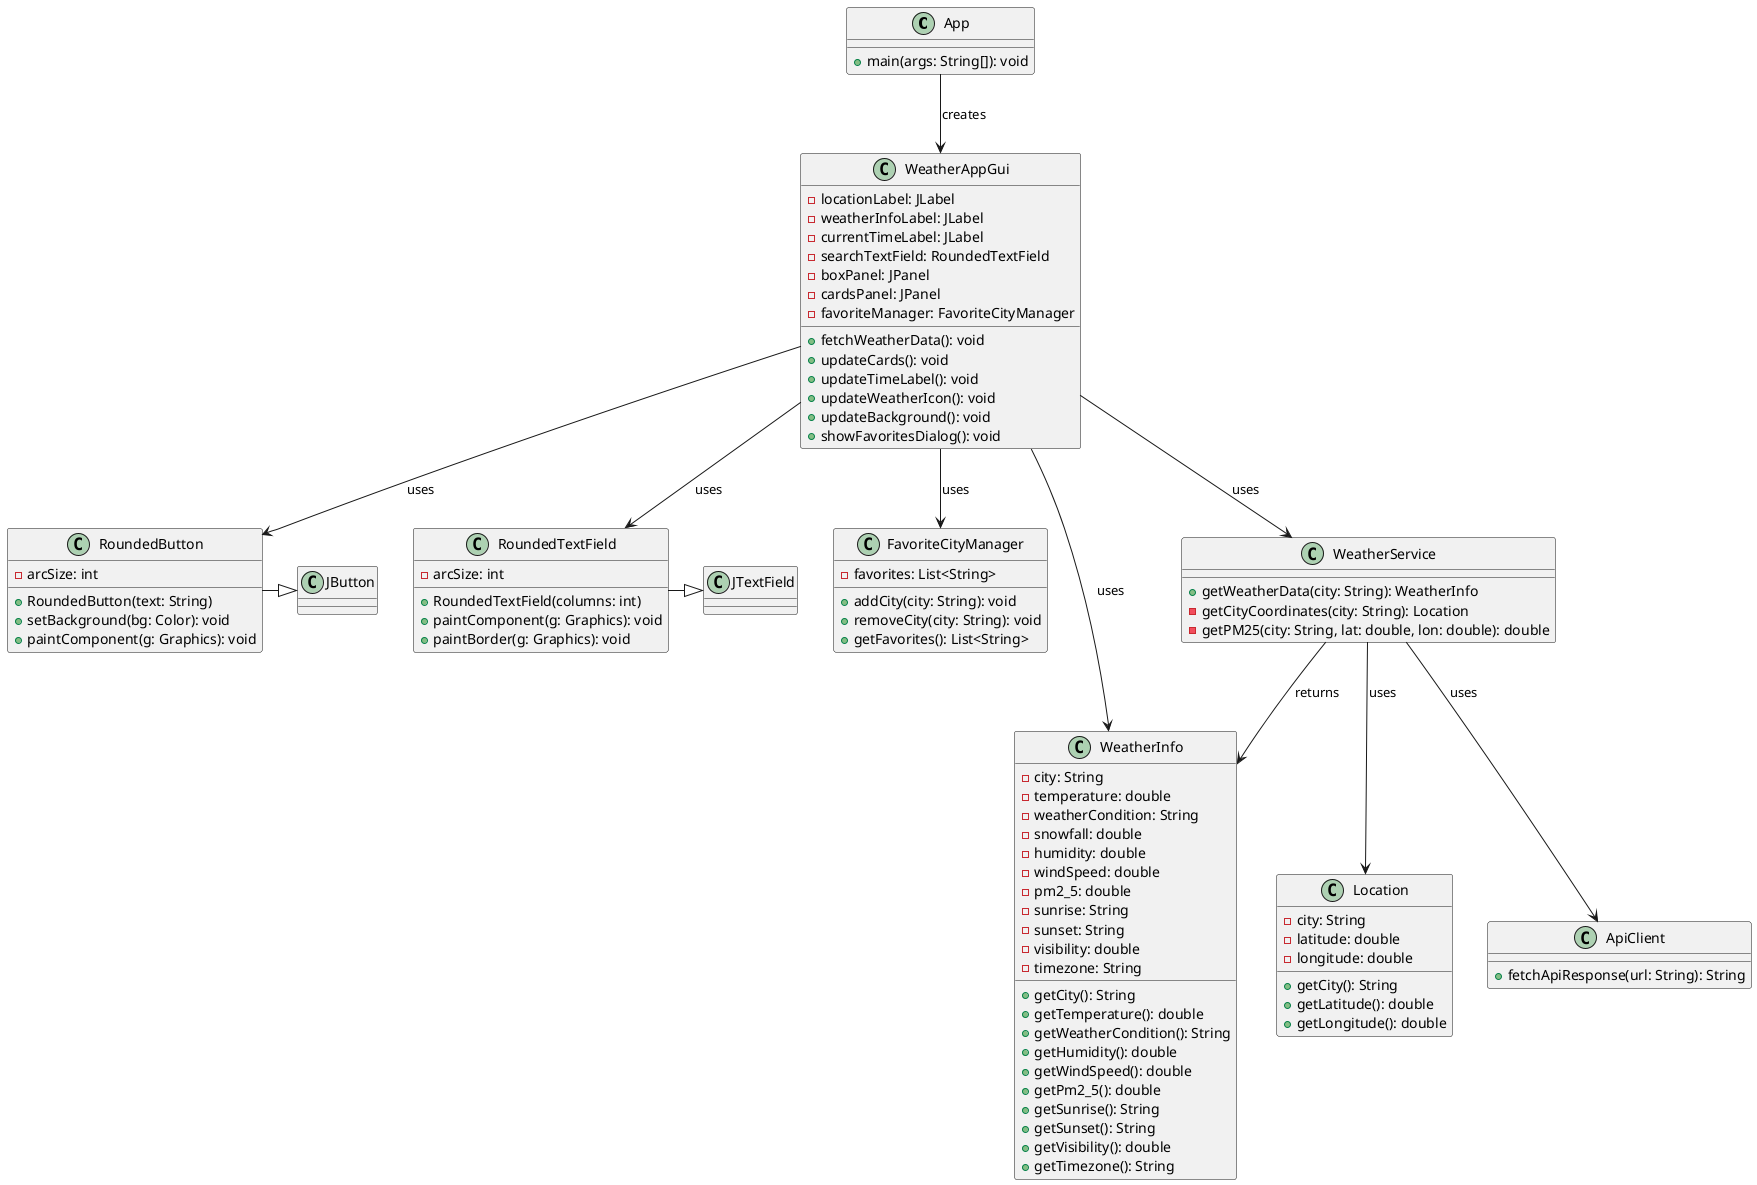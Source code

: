 @startuml

class App {
    + main(args: String[]): void
}

class WeatherAppGui {
    - locationLabel: JLabel
    - weatherInfoLabel: JLabel
    - currentTimeLabel: JLabel
    - searchTextField: RoundedTextField
    - boxPanel: JPanel
    - cardsPanel: JPanel
    - favoriteManager: FavoriteCityManager
    + fetchWeatherData(): void
    + updateCards(): void
    + updateTimeLabel(): void
    + updateWeatherIcon(): void
    + updateBackground(): void
    + showFavoritesDialog(): void
}

class RoundedButton {
    - arcSize: int
    + RoundedButton(text: String)
    + setBackground(bg: Color): void
    + paintComponent(g: Graphics): void
}

class RoundedTextField {
    - arcSize: int
    + RoundedTextField(columns: int)
    + paintComponent(g: Graphics): void
    + paintBorder(g: Graphics): void
}

class FavoriteCityManager {
    - favorites: List<String>
    + addCity(city: String): void
    + removeCity(city: String): void
    + getFavorites(): List<String>
}

class WeatherService {
    + getWeatherData(city: String): WeatherInfo
    - getCityCoordinates(city: String): Location
    - getPM25(city: String, lat: double, lon: double): double
}

class ApiClient {
    + fetchApiResponse(url: String): String
}

class WeatherInfo {
    - city: String
    - temperature: double
    - weatherCondition: String
    - snowfall: double
    - humidity: double
    - windSpeed: double
    - pm2_5: double
    - sunrise: String
    - sunset: String
    - visibility: double
    - timezone: String
    + getCity(): String
    + getTemperature(): double
    + getWeatherCondition(): String
    + getHumidity(): double
    + getWindSpeed(): double
    + getPm2_5(): double
    + getSunrise(): String
    + getSunset(): String
    + getVisibility(): double
    + getTimezone(): String
}

class Location {
    - city: String
    - latitude: double
    - longitude: double
    + getCity(): String
    + getLatitude(): double
    + getLongitude(): double
}

' Inheritance
RoundedButton -|> JButton
RoundedTextField -|> JTextField

' Relationships
App --> WeatherAppGui : creates
WeatherAppGui --> WeatherService : uses
WeatherAppGui --> FavoriteCityManager : uses
WeatherAppGui --> WeatherInfo : uses
WeatherAppGui --> RoundedButton : uses
WeatherAppGui --> RoundedTextField : uses
WeatherService --> ApiClient : uses
WeatherService --> WeatherInfo : returns
WeatherService --> Location : uses

@enduml
